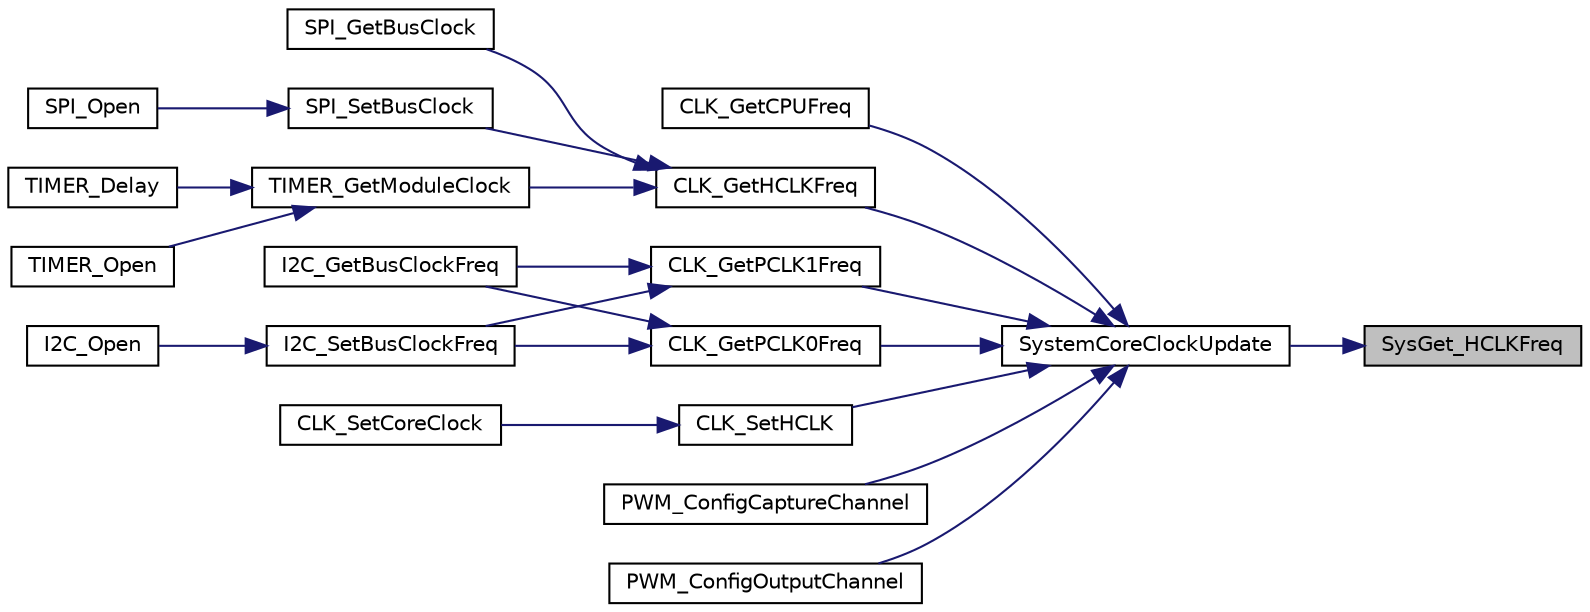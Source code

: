 digraph "SysGet_HCLKFreq"
{
 // LATEX_PDF_SIZE
  edge [fontname="Helvetica",fontsize="10",labelfontname="Helvetica",labelfontsize="10"];
  node [fontname="Helvetica",fontsize="10",shape=record];
  rankdir="RL";
  Node1 [label="SysGet_HCLKFreq",height=0.2,width=0.4,color="black", fillcolor="grey75", style="filled", fontcolor="black",tooltip="Get current HCLK clock frequency."];
  Node1 -> Node2 [dir="back",color="midnightblue",fontsize="10",style="solid",fontname="Helvetica"];
  Node2 [label="SystemCoreClockUpdate",height=0.2,width=0.4,color="black", fillcolor="white", style="filled",URL="$d9/d5c/system___nano103_8c.html#ae0c36a9591fe6e9c45ecb21a794f0f0f",tooltip="Updates the SystemCoreClock with current core Clock retrieved from CPU registers."];
  Node2 -> Node3 [dir="back",color="midnightblue",fontsize="10",style="solid",fontname="Helvetica"];
  Node3 [label="CLK_GetCPUFreq",height=0.2,width=0.4,color="black", fillcolor="white", style="filled",URL="$d4/d91/group___n_a_n_o103___c_l_k___e_x_p_o_r_t_e_d___f_u_n_c_t_i_o_n_s.html#gaa95d8368f13a4b774dffbf895c750e64",tooltip="This function get CPU frequency. The frequency unit is Hz."];
  Node2 -> Node4 [dir="back",color="midnightblue",fontsize="10",style="solid",fontname="Helvetica"];
  Node4 [label="CLK_GetHCLKFreq",height=0.2,width=0.4,color="black", fillcolor="white", style="filled",URL="$d4/d91/group___n_a_n_o103___c_l_k___e_x_p_o_r_t_e_d___f_u_n_c_t_i_o_n_s.html#ga27ded0f4435751be979927718884488f",tooltip="This function get HCLK frequency. The frequency unit is Hz."];
  Node4 -> Node5 [dir="back",color="midnightblue",fontsize="10",style="solid",fontname="Helvetica"];
  Node5 [label="SPI_GetBusClock",height=0.2,width=0.4,color="black", fillcolor="white", style="filled",URL="$df/dde/group___n_a_n_o103___s_p_i___e_x_p_o_r_t_e_d___f_u_n_c_t_i_o_n_s.html#gae3a43e332cf4de4b416980eeab502d07",tooltip="Get the actual frequency of SPI bus clock. Only available in Master mode."];
  Node4 -> Node6 [dir="back",color="midnightblue",fontsize="10",style="solid",fontname="Helvetica"];
  Node6 [label="SPI_SetBusClock",height=0.2,width=0.4,color="black", fillcolor="white", style="filled",URL="$df/dde/group___n_a_n_o103___s_p_i___e_x_p_o_r_t_e_d___f_u_n_c_t_i_o_n_s.html#ga7cee248bcbe05dfae8ab8b3bf89e8f13",tooltip="Set the SPI bus clock. Only available in Master mode."];
  Node6 -> Node7 [dir="back",color="midnightblue",fontsize="10",style="solid",fontname="Helvetica"];
  Node7 [label="SPI_Open",height=0.2,width=0.4,color="black", fillcolor="white", style="filled",URL="$df/dde/group___n_a_n_o103___s_p_i___e_x_p_o_r_t_e_d___f_u_n_c_t_i_o_n_s.html#gad923655d26fb14da88c61d4ed0125c44",tooltip="This function make SPI module be ready to transfer. By default, the SPI transfer sequence is MSB firs..."];
  Node4 -> Node8 [dir="back",color="midnightblue",fontsize="10",style="solid",fontname="Helvetica"];
  Node8 [label="TIMER_GetModuleClock",height=0.2,width=0.4,color="black", fillcolor="white", style="filled",URL="$da/df2/group___n_a_n_o103___t_i_m_e_r___e_x_p_o_r_t_e_d___f_u_n_c_t_i_o_n_s.html#ga56facc5683886f3ff3b273a3b5e47fcd",tooltip="This API is used to get the clock frequency of Timer."];
  Node8 -> Node9 [dir="back",color="midnightblue",fontsize="10",style="solid",fontname="Helvetica"];
  Node9 [label="TIMER_Delay",height=0.2,width=0.4,color="black", fillcolor="white", style="filled",URL="$da/df2/group___n_a_n_o103___t_i_m_e_r___e_x_p_o_r_t_e_d___f_u_n_c_t_i_o_n_s.html#gaaa22a542a094371ea0149be8d0fb9d4a",tooltip="This API is used to create a delay loop for u32usec micro seconds."];
  Node8 -> Node10 [dir="back",color="midnightblue",fontsize="10",style="solid",fontname="Helvetica"];
  Node10 [label="TIMER_Open",height=0.2,width=0.4,color="black", fillcolor="white", style="filled",URL="$da/df2/group___n_a_n_o103___t_i_m_e_r___e_x_p_o_r_t_e_d___f_u_n_c_t_i_o_n_s.html#ga234d45c63fb6f5e977dbef2294089621",tooltip="This API is used to configure timer to operate in specified mode and frequency. If timer cannot work ..."];
  Node2 -> Node11 [dir="back",color="midnightblue",fontsize="10",style="solid",fontname="Helvetica"];
  Node11 [label="CLK_GetPCLK0Freq",height=0.2,width=0.4,color="black", fillcolor="white", style="filled",URL="$d4/d91/group___n_a_n_o103___c_l_k___e_x_p_o_r_t_e_d___f_u_n_c_t_i_o_n_s.html#ga8e549d4e546643b1b3cf250e2e90647a",tooltip="This function get PCLK0 frequency. The frequency unit is Hz."];
  Node11 -> Node12 [dir="back",color="midnightblue",fontsize="10",style="solid",fontname="Helvetica"];
  Node12 [label="I2C_GetBusClockFreq",height=0.2,width=0.4,color="black", fillcolor="white", style="filled",URL="$d4/d3c/group___n_a_n_o103___i2_c___e_x_p_o_r_t_e_d___f_u_n_c_t_i_o_n_s.html#ga722b0efc53445c3ee7bea5e2b0e48ec6",tooltip="This function returns the real bus clock of I2C module."];
  Node11 -> Node13 [dir="back",color="midnightblue",fontsize="10",style="solid",fontname="Helvetica"];
  Node13 [label="I2C_SetBusClockFreq",height=0.2,width=0.4,color="black", fillcolor="white", style="filled",URL="$d4/d3c/group___n_a_n_o103___i2_c___e_x_p_o_r_t_e_d___f_u_n_c_t_i_o_n_s.html#ga270c59858dcbe767fdfa7aec2247aab5",tooltip="This function sets bus frequency of I2C module."];
  Node13 -> Node14 [dir="back",color="midnightblue",fontsize="10",style="solid",fontname="Helvetica"];
  Node14 [label="I2C_Open",height=0.2,width=0.4,color="black", fillcolor="white", style="filled",URL="$d4/d3c/group___n_a_n_o103___i2_c___e_x_p_o_r_t_e_d___f_u_n_c_t_i_o_n_s.html#gae8701d230c114b4b73757a08d0e23309",tooltip="This function make I2C module be ready and set the wanted bus clock."];
  Node2 -> Node15 [dir="back",color="midnightblue",fontsize="10",style="solid",fontname="Helvetica"];
  Node15 [label="CLK_GetPCLK1Freq",height=0.2,width=0.4,color="black", fillcolor="white", style="filled",URL="$d4/d91/group___n_a_n_o103___c_l_k___e_x_p_o_r_t_e_d___f_u_n_c_t_i_o_n_s.html#ga764d2bd8e5cc6f81ed3896438221cb66",tooltip="This function get PCLK1 frequency. The frequency unit is Hz."];
  Node15 -> Node12 [dir="back",color="midnightblue",fontsize="10",style="solid",fontname="Helvetica"];
  Node15 -> Node13 [dir="back",color="midnightblue",fontsize="10",style="solid",fontname="Helvetica"];
  Node2 -> Node16 [dir="back",color="midnightblue",fontsize="10",style="solid",fontname="Helvetica"];
  Node16 [label="CLK_SetHCLK",height=0.2,width=0.4,color="black", fillcolor="white", style="filled",URL="$d4/d91/group___n_a_n_o103___c_l_k___e_x_p_o_r_t_e_d___f_u_n_c_t_i_o_n_s.html#gab1a48f2301aa652d88d9235674183a24",tooltip="This function set HCLK clock source and HCLK clock divider."];
  Node16 -> Node17 [dir="back",color="midnightblue",fontsize="10",style="solid",fontname="Helvetica"];
  Node17 [label="CLK_SetCoreClock",height=0.2,width=0.4,color="black", fillcolor="white", style="filled",URL="$d4/d91/group___n_a_n_o103___c_l_k___e_x_p_o_r_t_e_d___f_u_n_c_t_i_o_n_s.html#gaeb2dbdffa8c62523cffa7116afbc3297",tooltip="This function set HCLK frequency. The frequency unit is Hz. The range of u32Hclk is 16 ~ 48 MHz."];
  Node2 -> Node18 [dir="back",color="midnightblue",fontsize="10",style="solid",fontname="Helvetica"];
  Node18 [label="PWM_ConfigCaptureChannel",height=0.2,width=0.4,color="black", fillcolor="white", style="filled",URL="$df/d15/group___n_a_n_o103___p_w_m___e_x_p_o_r_t_e_d___f_u_n_c_t_i_o_n_s.html#ga2d11697fa73308d4f5ae8ee67c0c7a55",tooltip="Configure PWM capture and get the nearest unit time."];
  Node2 -> Node19 [dir="back",color="midnightblue",fontsize="10",style="solid",fontname="Helvetica"];
  Node19 [label="PWM_ConfigOutputChannel",height=0.2,width=0.4,color="black", fillcolor="white", style="filled",URL="$df/d15/group___n_a_n_o103___p_w_m___e_x_p_o_r_t_e_d___f_u_n_c_t_i_o_n_s.html#ga5b5c5326f7052513e1b5eec1f71b30c8",tooltip="This function Configure PWM generator and get the nearest frequency in edge aligned auto-reload mode."];
}
